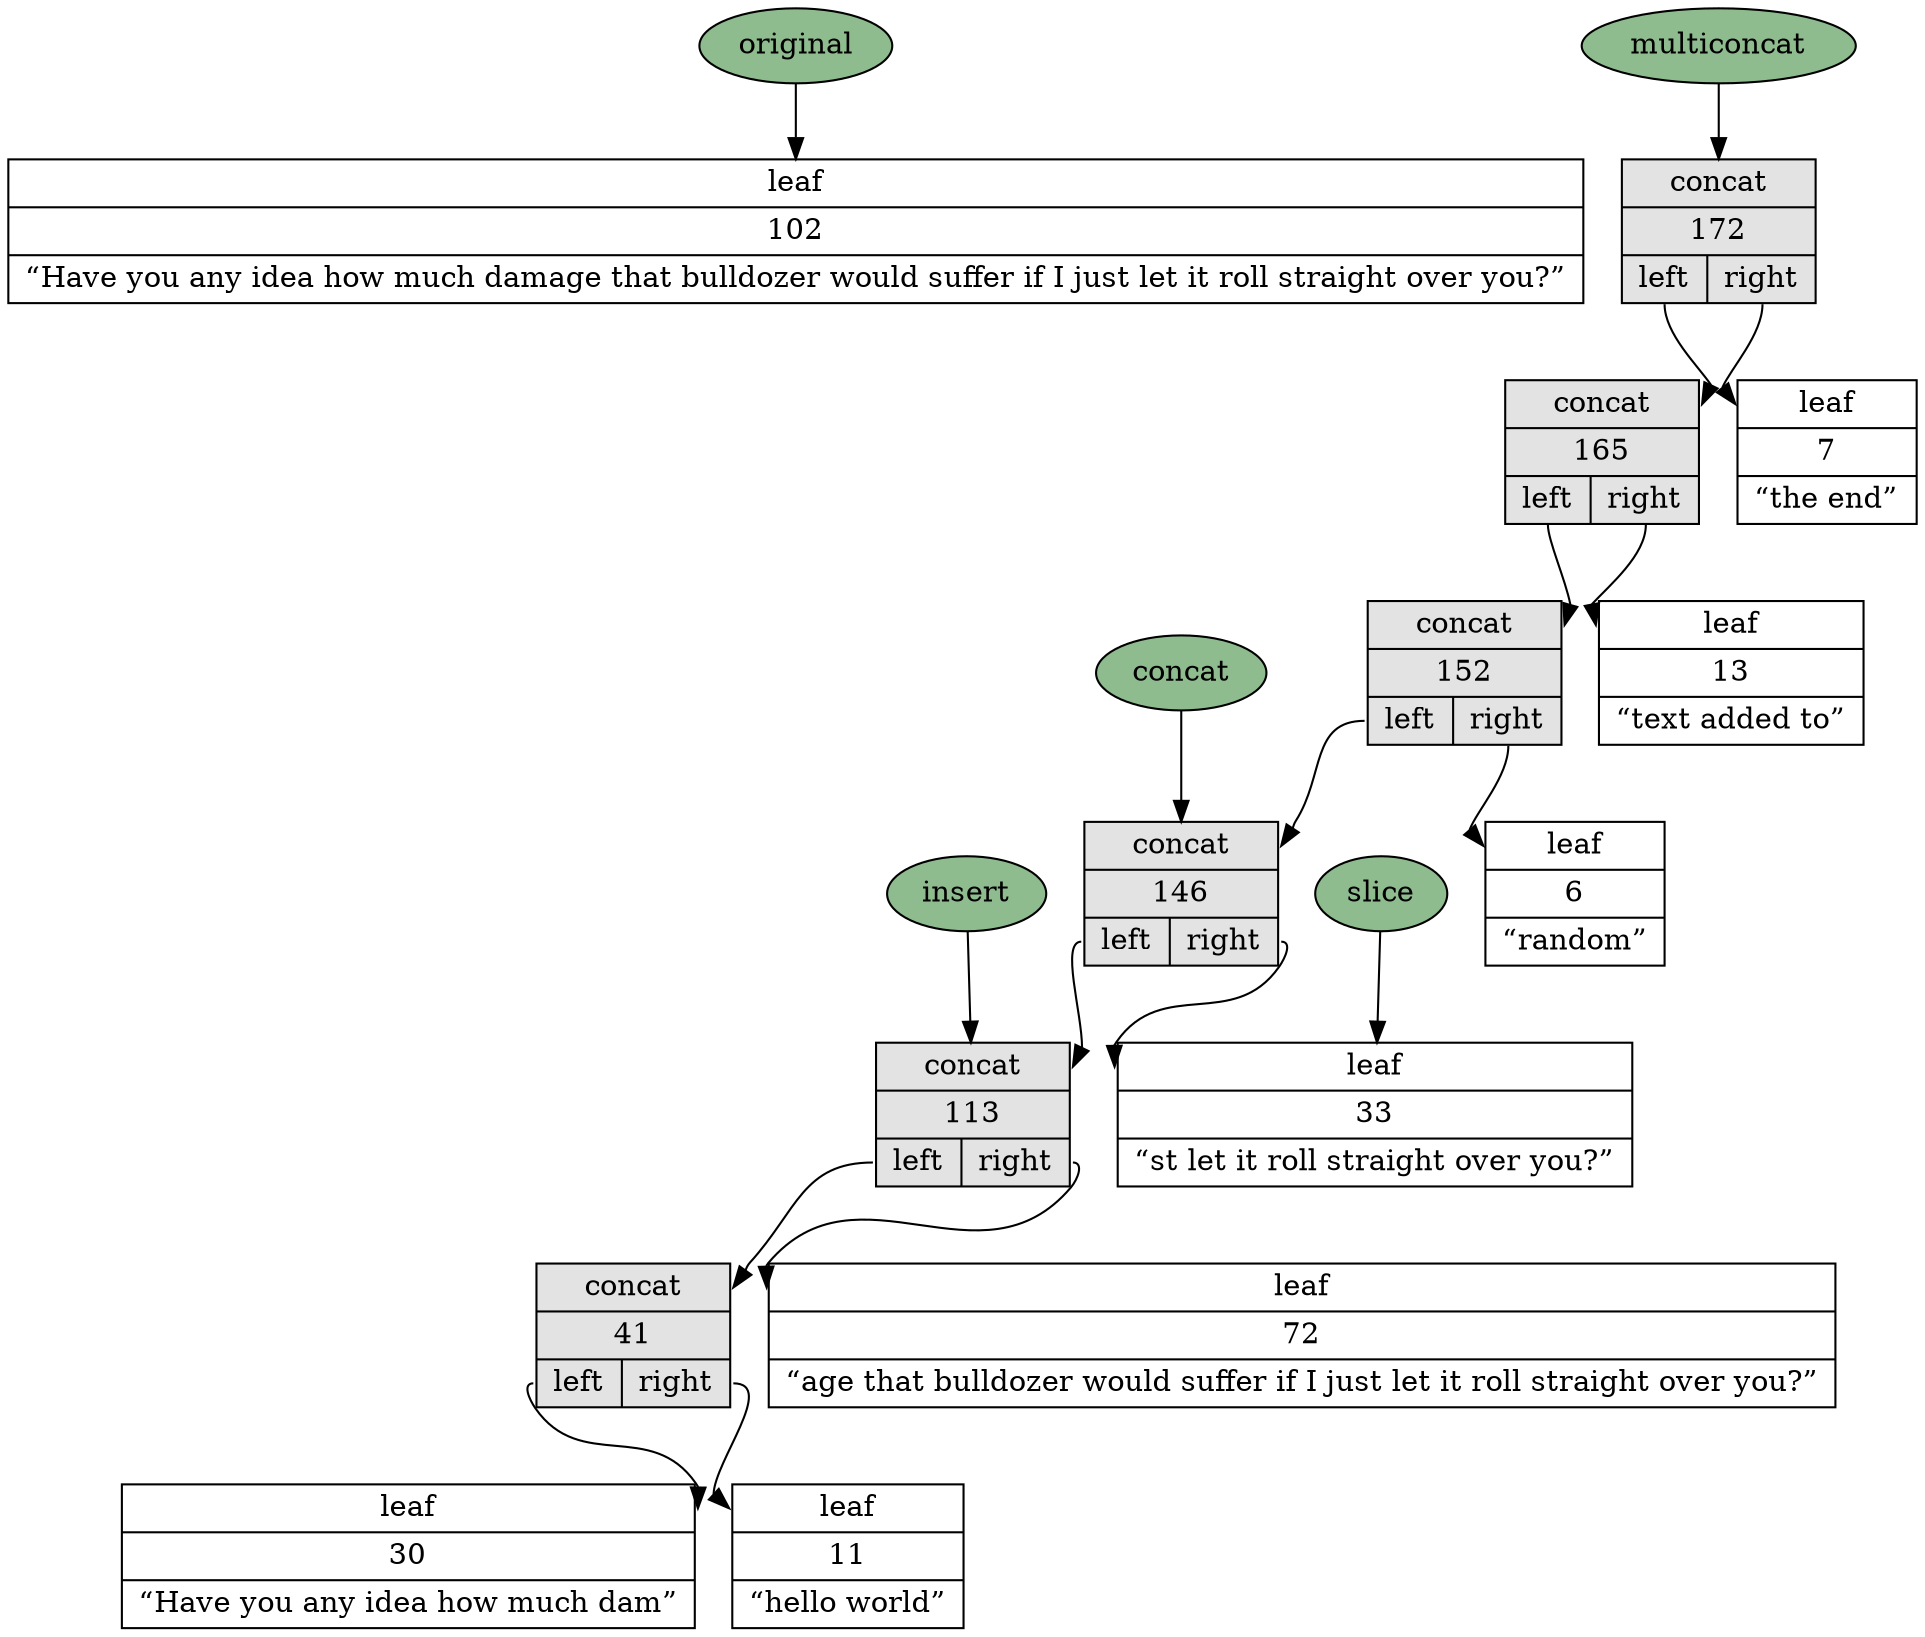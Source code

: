 digraph manipulations {
	node [shape=record]
	94785520 [label="{ <type> leaf | <length> 102 | <value> &#8220;Have you any idea how much damage that bulldozer would suffer if I just let it roll straight over you?&#8221; }"]
	original [label="original", shape=oval, style=filled, fillcolor=darkseagreen]
	original -> 94785520
	47300908 [label="{<type> concat | <length> 113 | { <left> left | <right> right } }", style=filled, fillcolor=gray89]
	32977535 [label="{<type> concat | <length> 41 | { <left> left | <right> right } }", style=filled, fillcolor=gray89]
	38126929 [label="{ <type> leaf | <length> 30 | <value> &#8220;Have you any idea how much dam&#8221; }"]
	32977535:left -> 38126929:type
	93873436 [label="{ <type> leaf | <length> 11 | <value> &#8220;hello world&#8221; }"]
	32977535:right -> 93873436:type
	47300908:left -> 32977535:type
	99381492 [label="{ <type> leaf | <length> 72 | <value> &#8220;age that bulldozer would suffer if I just let it roll straight over you?&#8221; }"]
	47300908:right -> 99381492:type
	insert [label="insert", shape=oval, style=filled, fillcolor=darkseagreen]
	insert -> 47300908
	74273820 [label="{ <type> leaf | <length> 33 | <value> &#8220;st let it roll straight over you?&#8221; }"]
	slice [label="slice", shape=oval, style=filled, fillcolor=darkseagreen]
	slice -> 74273820
	92721005 [label="{<type> concat | <length> 146 | { <left> left | <right> right } }", style=filled, fillcolor=gray89]
	92721005:left -> 47300908:type
	92721005:right -> 74273820:type
	concat [label="concat", shape=oval, style=filled, fillcolor=darkseagreen]
	concat -> 92721005
	129053427 [label="{<type> concat | <length> 172 | { <left> left | <right> right } }", style=filled, fillcolor=gray89]
	118184392 [label="{<type> concat | <length> 165 | { <left> left | <right> right } }", style=filled, fillcolor=gray89]
	53238014 [label="{<type> concat | <length> 152 | { <left> left | <right> right } }", style=filled, fillcolor=gray89]
	53238014:left -> 92721005:type
	46009510 [label="{ <type> leaf | <length> 6 | <value> &#8220;random&#8221; }"]
	53238014:right -> 46009510:type
	118184392:left -> 53238014:type
	127958795 [label="{ <type> leaf | <length> 13 | <value> &#8220;text added to&#8221; }"]
	118184392:right -> 127958795:type
	129053427:left -> 118184392:type
	84990334 [label="{ <type> leaf | <length> 7 | <value> &#8220;the end&#8221; }"]
	129053427:right -> 84990334:type
	multiconcat [label="multiconcat", shape=oval, style=filled, fillcolor=darkseagreen]
	multiconcat -> 129053427
}